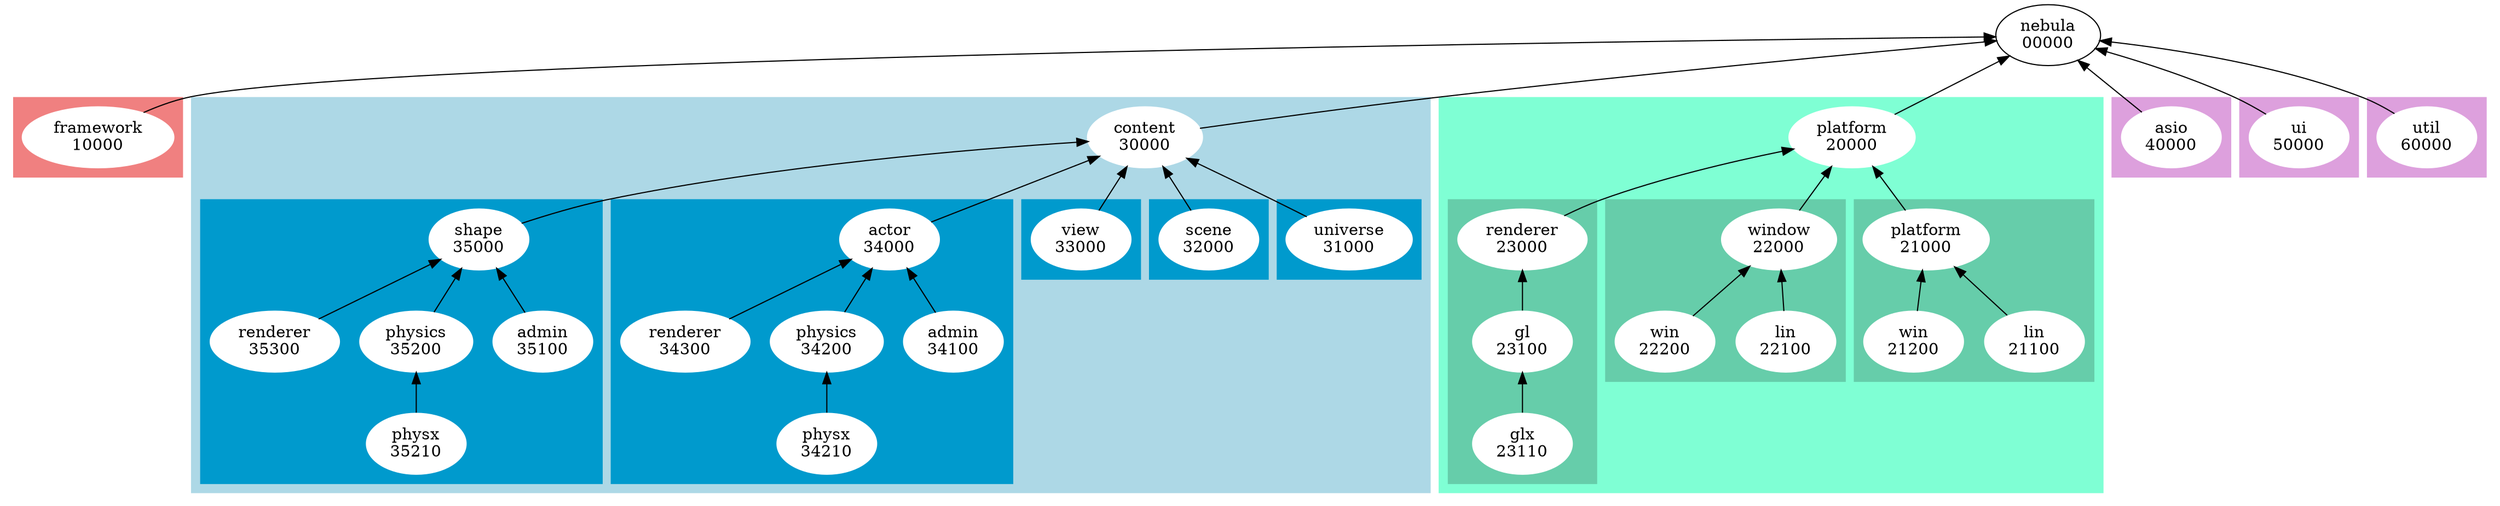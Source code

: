 digraph G
{
	rankdir="BT";
	
	nebula [label="nebula\n00000"];

	subgraph cluster__framework
	{
		node [style=filled]; 
		node [color=white];

		style = filled;
		color = lightcoral;
		
		framework [label="framework\n10000"]
	}
	
	framework->nebula;

	subgraph cluster__content
	{
		node [style=filled]; 
		node [color=white];
		
		style = filled;
		color = lightblue;
		
		content [label="content\n30000"];
		
		subgraph cluster__universe
		{
			style = filled;
			color = deepskyblue3;

			universe [label = "universe\n31000"];
		}
		subgraph cluster__scene
		{
			style = filled;
			color = deepskyblue3;

			scene [label = "scene\n32000"];
		}
		subgraph cluster__view
		{
			style = filled;
			color = deepskyblue3;
			
			view [label = "view\n33000"];
		}
		subgraph cluster__actor
		{
			style = filled;
			color = deepskyblue3;
			
			actor [label = "actor\n34000"];
			actor_admin [label = "admin\n34100"];
			actor_physics [label = "physics\n34200"];
			actor_physics_physx [label = "physx\n34210"];
			actor_renderer [label = "renderer\n34300"];
		}
		subgraph cluster__shape
		{
			style = filled;
			color = deepskyblue3;
			
			shpe [label = "shape\n35000"];
			shpe_admin [label = "admin\n35100"];
			shpe_physics [label = "physics\n35200"];
			shpe_physics_physx [label = "physx\n35210"];
			shpe_renderer [label = "renderer\n35300"];
		}
		
		universe -> content;
		scene -> content;
		view -> content;
		actor -> content;
		actor_admin -> actor;
		actor_physics -> actor;
		actor_physics_physx -> actor_physics;
		actor_renderer->actor;
		
		shpe->content;
		shpe_admin->shpe;
		shpe_physics->shpe;
		shpe_physics_physx->shpe_physics;
		shpe_renderer->shpe;
	}
	
	content -> nebula;

	subgraph cluster__platform
	{
		node [style=filled]; 
		node [color=white];
	
		platform [label="platform\n20000"];
		subgraph cluster_platform_platform
		{
			style = filled;
			color = aquamarine3;


			platform_platform [label="platform\n21000"];
			platform_platform_lin [label="lin\n21100"];
			platform_platform_win [label="win\n21200"];
		}
		subgraph cluster__platform_window
		{
			style = filled;
			color = aquamarine3;


			platform_window [label="window\n22000"];
			platform_window_lin [label="lin\n22100"];
			platform_window_win [label="win\n22200"];
		}
		subgraph cluster__platform_renderer
		{
			style = filled;
			color = aquamarine3;

			platform_renderer [label="renderer\n23000"];
			platform_renderer_gl [label="gl\n23100"];
			platform_renderer_gl_glx [label="glx\n23110"];
		}
		
		platform_platform -> platform;
		platform_platform_lin -> platform_platform;
		platform_platform_win -> platform_platform;
		
		platform_window -> platform;
		platform_window_lin -> platform_window;
		platform_window_win -> platform_window;
		
		platform_renderer -> platform;
		platform_renderer_gl -> platform_renderer;
		platform_renderer_gl_glx -> platform_renderer_gl;

		style = filled;
		color = aquamarine;
	}
	
	platform->nebula;
	
	subgraph cluster__asio
	{
		node [style=filled]; 
		node [color=white];
		
		asio [label = "asio\n40000"];

		style = filled;
		color = plum;
	}

	subgraph cluster__ui
	{
		node [style=filled]; 
		node [color=white];
		
		ui [label = "ui\n50000"];

		style = filled;
		color = plum;
	}
	subgraph cluster__util
	{
		node [style=filled]; 
		node [color=white];
		
		util [label = "util\n60000"];

		style = filled;
		color = plum;
	}


	asio->nebula;
	ui -> nebula;
	util->nebula;
	
			

	
		
}
